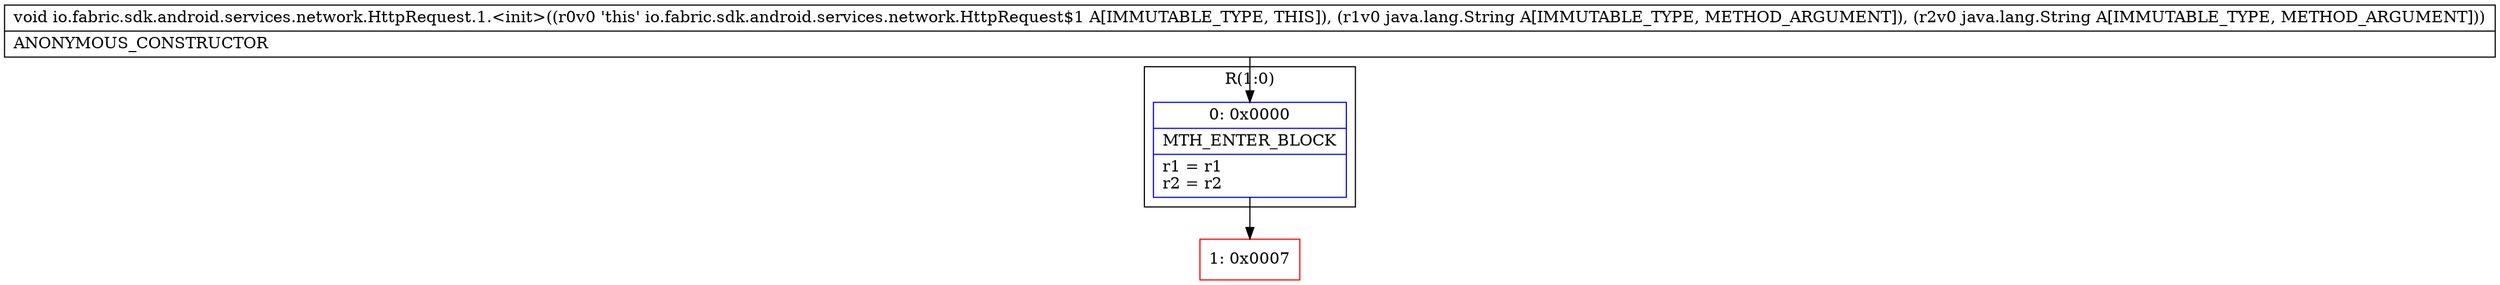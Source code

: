 digraph "CFG forio.fabric.sdk.android.services.network.HttpRequest.1.\<init\>(Ljava\/lang\/String;Ljava\/lang\/String;)V" {
subgraph cluster_Region_1224834619 {
label = "R(1:0)";
node [shape=record,color=blue];
Node_0 [shape=record,label="{0\:\ 0x0000|MTH_ENTER_BLOCK\l|r1 = r1\lr2 = r2\l}"];
}
Node_1 [shape=record,color=red,label="{1\:\ 0x0007}"];
MethodNode[shape=record,label="{void io.fabric.sdk.android.services.network.HttpRequest.1.\<init\>((r0v0 'this' io.fabric.sdk.android.services.network.HttpRequest$1 A[IMMUTABLE_TYPE, THIS]), (r1v0 java.lang.String A[IMMUTABLE_TYPE, METHOD_ARGUMENT]), (r2v0 java.lang.String A[IMMUTABLE_TYPE, METHOD_ARGUMENT]))  | ANONYMOUS_CONSTRUCTOR\l}"];
MethodNode -> Node_0;
Node_0 -> Node_1;
}


